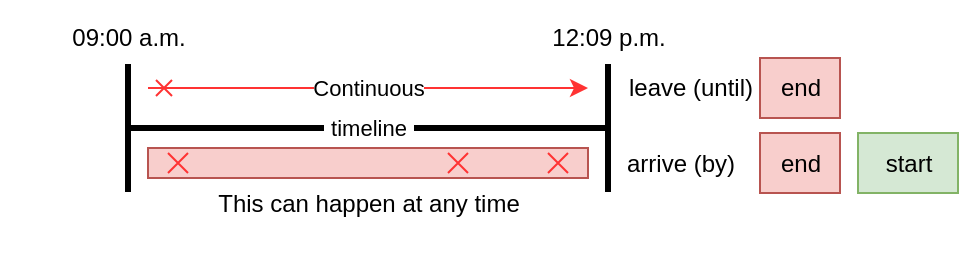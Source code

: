<mxfile version="21.5.1" type="device">
  <diagram name="Page-1" id="vTqt3eaMMbpBqdADVj03">
    <mxGraphModel dx="291" dy="265" grid="1" gridSize="10" guides="1" tooltips="1" connect="1" arrows="1" fold="1" page="1" pageScale="1" pageWidth="827" pageHeight="1169" math="0" shadow="0">
      <root>
        <mxCell id="0" />
        <mxCell id="1" parent="0" />
        <mxCell id="KmEBH9o2RdEMB_LafNSM-10" value="" style="rounded=0;whiteSpace=wrap;html=1;fillColor=#f8cecc;strokeColor=#b85450;" vertex="1" parent="1">
          <mxGeometry x="130" y="230" width="220" height="15" as="geometry" />
        </mxCell>
        <mxCell id="KmEBH9o2RdEMB_LafNSM-2" value="&amp;nbsp;timeline&amp;nbsp;" style="edgeStyle=none;orthogonalLoop=1;jettySize=auto;html=1;endArrow=baseDash;startArrow=baseDash;endSize=60;startSize=60;rounded=0;startFill=0;endFill=0;strokeWidth=3;" edge="1" parent="1">
          <mxGeometry width="100" relative="1" as="geometry">
            <mxPoint x="120" y="220" as="sourcePoint" />
            <mxPoint x="360" y="220" as="targetPoint" />
            <Array as="points" />
          </mxGeometry>
        </mxCell>
        <mxCell id="KmEBH9o2RdEMB_LafNSM-4" value="09:00 a.m." style="text;html=1;align=center;verticalAlign=middle;resizable=0;points=[];autosize=1;strokeColor=none;fillColor=none;" vertex="1" parent="1">
          <mxGeometry x="80" y="160" width="80" height="30" as="geometry" />
        </mxCell>
        <mxCell id="KmEBH9o2RdEMB_LafNSM-5" value="12:09 p.m." style="text;html=1;align=center;verticalAlign=middle;resizable=0;points=[];autosize=1;strokeColor=none;fillColor=none;" vertex="1" parent="1">
          <mxGeometry x="320" y="160" width="80" height="30" as="geometry" />
        </mxCell>
        <mxCell id="KmEBH9o2RdEMB_LafNSM-6" value="Continuous" style="edgeStyle=none;orthogonalLoop=1;jettySize=auto;html=1;rounded=0;startArrow=cross;startFill=0;strokeColor=#FF3333;" edge="1" parent="1">
          <mxGeometry width="100" relative="1" as="geometry">
            <mxPoint x="130" y="200" as="sourcePoint" />
            <mxPoint x="350" y="200" as="targetPoint" />
            <Array as="points" />
          </mxGeometry>
        </mxCell>
        <mxCell id="KmEBH9o2RdEMB_LafNSM-7" value="leave (until)" style="text;html=1;align=center;verticalAlign=middle;resizable=0;points=[];autosize=1;strokeColor=none;fillColor=none;" vertex="1" parent="1">
          <mxGeometry x="356" y="185" width="90" height="30" as="geometry" />
        </mxCell>
        <mxCell id="KmEBH9o2RdEMB_LafNSM-9" value="arrive (by)" style="text;html=1;align=center;verticalAlign=middle;resizable=0;points=[];autosize=1;strokeColor=none;fillColor=none;" vertex="1" parent="1">
          <mxGeometry x="356" y="222.5" width="80" height="30" as="geometry" />
        </mxCell>
        <mxCell id="KmEBH9o2RdEMB_LafNSM-11" value="" style="shape=mxgraph.sysml.x;strokeColor=#FF3333;" vertex="1" parent="1">
          <mxGeometry x="140" y="232.5" width="10" height="10" as="geometry" />
        </mxCell>
        <mxCell id="KmEBH9o2RdEMB_LafNSM-12" value="" style="shape=mxgraph.sysml.x;strokeColor=#FF3333;" vertex="1" parent="1">
          <mxGeometry x="280" y="232.5" width="10" height="10" as="geometry" />
        </mxCell>
        <mxCell id="KmEBH9o2RdEMB_LafNSM-13" value="" style="shape=mxgraph.sysml.x;strokeColor=#FF3333;" vertex="1" parent="1">
          <mxGeometry x="330" y="232.5" width="10" height="10" as="geometry" />
        </mxCell>
        <mxCell id="KmEBH9o2RdEMB_LafNSM-14" value="This can happen at any time" style="text;html=1;align=center;verticalAlign=middle;resizable=0;points=[];autosize=1;strokeColor=none;fillColor=none;" vertex="1" parent="1">
          <mxGeometry x="155" y="242.5" width="170" height="30" as="geometry" />
        </mxCell>
        <mxCell id="KmEBH9o2RdEMB_LafNSM-15" value="end" style="text;html=1;align=center;verticalAlign=middle;resizable=0;points=[];autosize=1;strokeColor=#b85450;fillColor=#f8cecc;" vertex="1" parent="1">
          <mxGeometry x="436" y="185" width="40" height="30" as="geometry" />
        </mxCell>
        <mxCell id="KmEBH9o2RdEMB_LafNSM-16" value="end" style="text;html=1;align=center;verticalAlign=middle;resizable=0;points=[];autosize=1;strokeColor=#b85450;fillColor=#f8cecc;" vertex="1" parent="1">
          <mxGeometry x="436" y="222.5" width="40" height="30" as="geometry" />
        </mxCell>
        <mxCell id="KmEBH9o2RdEMB_LafNSM-17" value="start" style="text;html=1;align=center;verticalAlign=middle;resizable=0;points=[];autosize=1;strokeColor=#82b366;fillColor=#d5e8d4;" vertex="1" parent="1">
          <mxGeometry x="485" y="222.5" width="50" height="30" as="geometry" />
        </mxCell>
      </root>
    </mxGraphModel>
  </diagram>
</mxfile>
